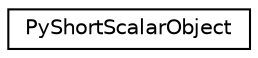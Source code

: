 digraph "Graphical Class Hierarchy"
{
 // LATEX_PDF_SIZE
  edge [fontname="Helvetica",fontsize="10",labelfontname="Helvetica",labelfontsize="10"];
  node [fontname="Helvetica",fontsize="10",shape=record];
  rankdir="LR";
  Node0 [label="PyShortScalarObject",height=0.2,width=0.4,color="black", fillcolor="white", style="filled",URL="$structPyShortScalarObject.html",tooltip=" "];
}
